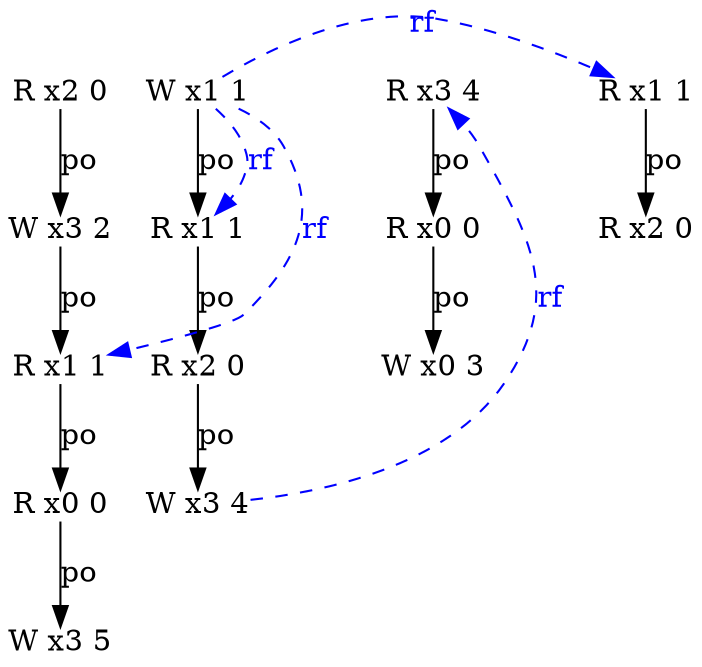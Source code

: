 digraph g {
  n1_0 [type=R,loc=2,th=1,idx=0,label="R x2 0",pos="1,0!",shape=plain];
  n1_3 [type=R,loc=0,th=1,idx=3,label="R x0 0",pos="1,-3!",shape=plain];
  n3_2 [type=R,loc=2,th=3,idx=2,label="R x2 0",pos="3,-2!",shape=plain];
  n3_1 [type=R,loc=1,th=3,idx=1,label="R x1 1",pos="3,-1!",shape=plain];
  n1_4 [type=W,loc=3,th=1,idx=4,label="W x3 5",pos="1,-4!",shape=plain];
  n3_0 [type=W,loc=1,th=3,idx=0,label="W x1 1",pos="3,0!",shape=plain];
  n0_1 [type=R,loc=0,th=0,idx=1,label="R x0 0",pos="0,-1!",shape=plain];
  n1_1 [type=W,loc=3,th=1,idx=1,label="W x3 2",pos="1,-1!",shape=plain];
  n2_1 [type=R,loc=2,th=2,idx=1,label="R x2 0",pos="2,-1!",shape=plain];
  n0_0 [type=R,loc=3,th=0,idx=0,label="R x3 4",pos="0,0!",shape=plain];
  n2_0 [type=R,loc=1,th=2,idx=0,label="R x1 1",pos="2,0!",shape=plain];
  n0_2 [type=W,loc=0,th=0,idx=2,label="W x0 3",pos="0,-2!",shape=plain];
  n3_3 [type=W,loc=3,th=3,idx=3,label="W x3 4",pos="3,-3!",shape=plain];
  n1_2 [type=R,loc=1,th=1,idx=2,label="R x1 1",pos="1,-2!",shape=plain];
  n1_0 -> n1_1 [label="po"];
  n3_0 -> n3_1 [label="po"];
  n3_1 -> n3_2 [label="po"];
  n0_0 -> n0_1 [label="po"];
  n2_0 -> n2_1 [label="po"];
  n0_1 -> n0_2 [label="po"];
  n1_2 -> n1_3 [label="po"];
  n1_3 -> n1_4 [label="po"];
  n3_2 -> n3_3 [label="po"];
  n1_1 -> n1_2 [label="po"];
  n3_0 -> n2_0 [from_th=3,to_th=2,from_idx=0,to_idx=0,constraint=false,style=dashed,label="rf",fontcolor=blue,color=blue];
  n3_0 -> n3_1 [from_th=3,to_th=3,from_idx=0,to_idx=1,constraint=false,style=dashed,label="rf",fontcolor=blue,color=blue];
  n3_0 -> n1_2 [from_th=3,to_th=1,from_idx=0,to_idx=2,constraint=false,style=dashed,label="rf",fontcolor=blue,color=blue];
  n3_3 -> n0_0 [from_th=3,to_th=0,from_idx=3,to_idx=0,constraint=false,style=dashed,label="rf",fontcolor=blue,color=blue];
}
